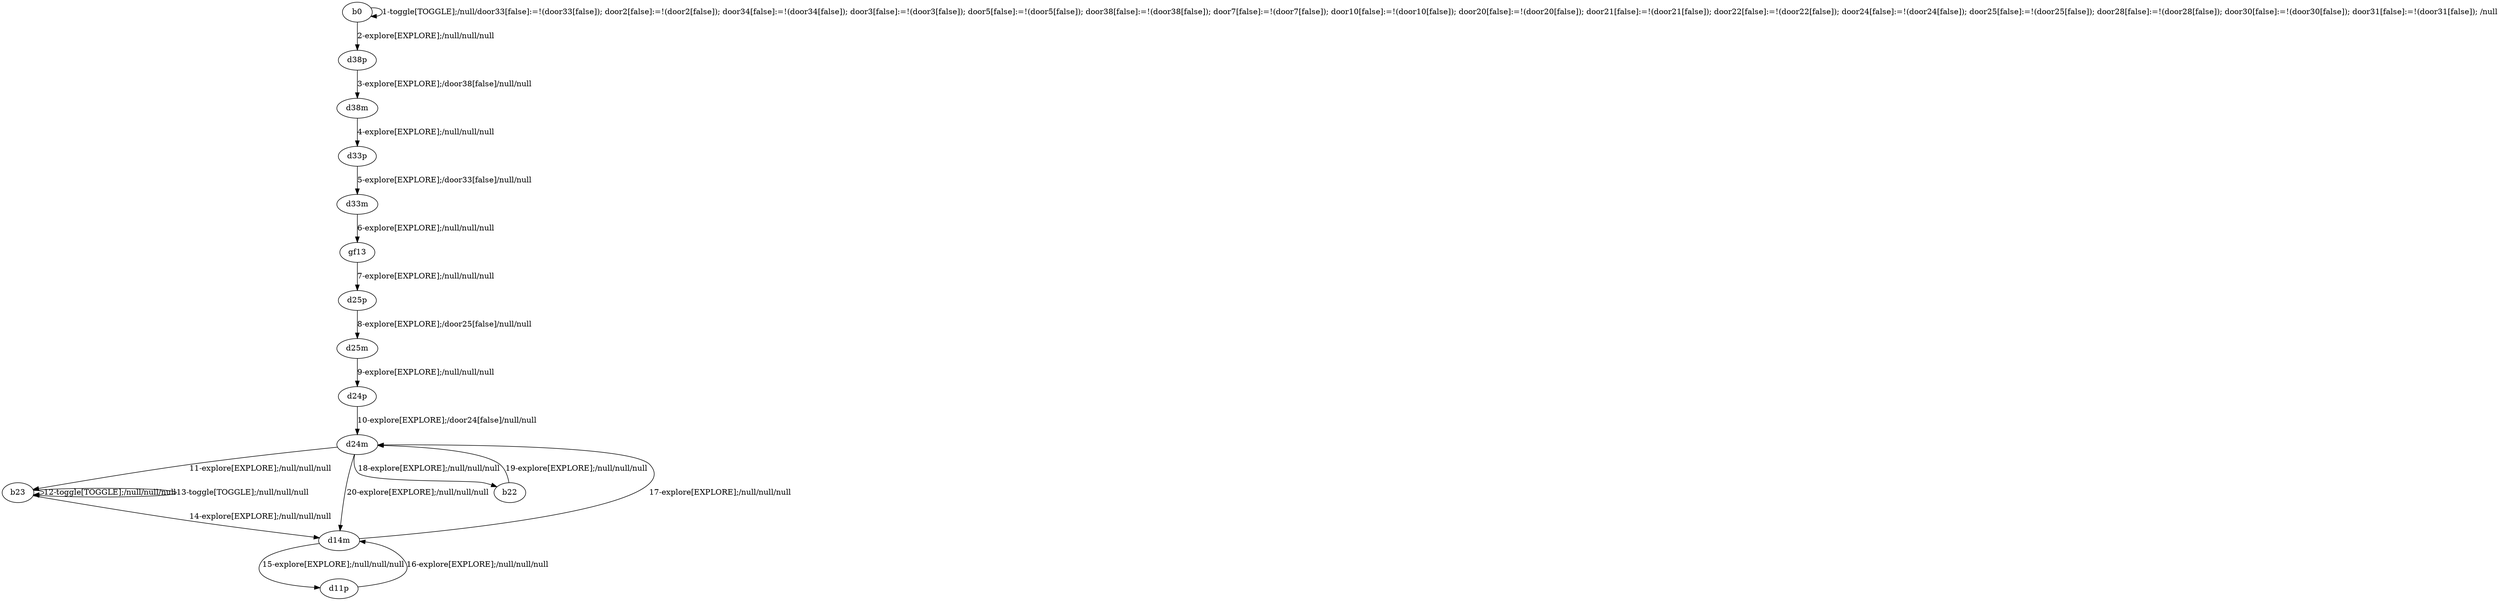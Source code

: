 # Total number of goals covered by this test: 2
# d11p --> d14m
# b22 --> d24m

digraph g {
"b0" -> "b0" [label = "1-toggle[TOGGLE];/null/door33[false]:=!(door33[false]); door2[false]:=!(door2[false]); door34[false]:=!(door34[false]); door3[false]:=!(door3[false]); door5[false]:=!(door5[false]); door38[false]:=!(door38[false]); door7[false]:=!(door7[false]); door10[false]:=!(door10[false]); door20[false]:=!(door20[false]); door21[false]:=!(door21[false]); door22[false]:=!(door22[false]); door24[false]:=!(door24[false]); door25[false]:=!(door25[false]); door28[false]:=!(door28[false]); door30[false]:=!(door30[false]); door31[false]:=!(door31[false]); /null"];
"b0" -> "d38p" [label = "2-explore[EXPLORE];/null/null/null"];
"d38p" -> "d38m" [label = "3-explore[EXPLORE];/door38[false]/null/null"];
"d38m" -> "d33p" [label = "4-explore[EXPLORE];/null/null/null"];
"d33p" -> "d33m" [label = "5-explore[EXPLORE];/door33[false]/null/null"];
"d33m" -> "gf13" [label = "6-explore[EXPLORE];/null/null/null"];
"gf13" -> "d25p" [label = "7-explore[EXPLORE];/null/null/null"];
"d25p" -> "d25m" [label = "8-explore[EXPLORE];/door25[false]/null/null"];
"d25m" -> "d24p" [label = "9-explore[EXPLORE];/null/null/null"];
"d24p" -> "d24m" [label = "10-explore[EXPLORE];/door24[false]/null/null"];
"d24m" -> "b23" [label = "11-explore[EXPLORE];/null/null/null"];
"b23" -> "b23" [label = "12-toggle[TOGGLE];/null/null/null"];
"b23" -> "b23" [label = "13-toggle[TOGGLE];/null/null/null"];
"b23" -> "d14m" [label = "14-explore[EXPLORE];/null/null/null"];
"d14m" -> "d11p" [label = "15-explore[EXPLORE];/null/null/null"];
"d11p" -> "d14m" [label = "16-explore[EXPLORE];/null/null/null"];
"d14m" -> "d24m" [label = "17-explore[EXPLORE];/null/null/null"];
"d24m" -> "b22" [label = "18-explore[EXPLORE];/null/null/null"];
"b22" -> "d24m" [label = "19-explore[EXPLORE];/null/null/null"];
"d24m" -> "d14m" [label = "20-explore[EXPLORE];/null/null/null"];
}